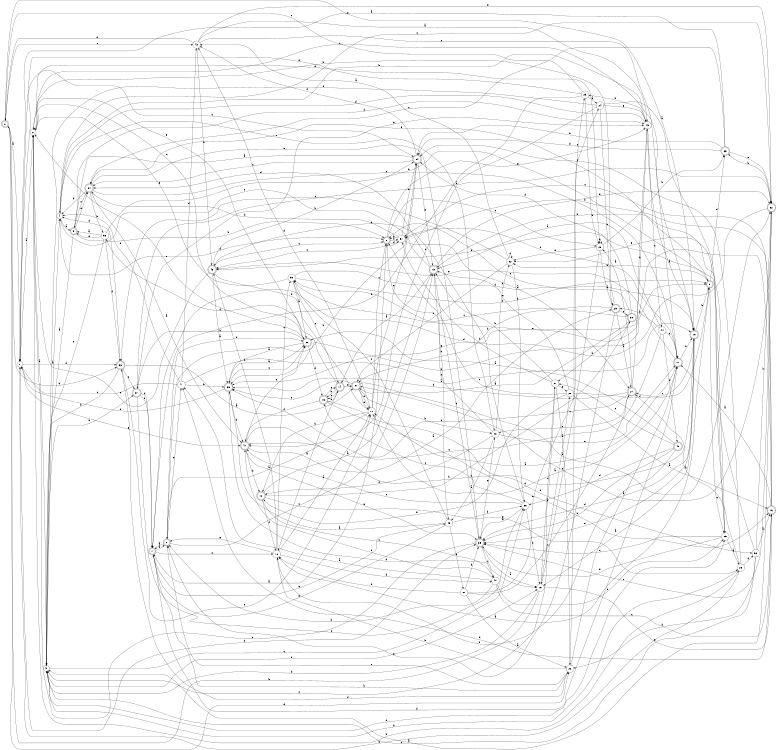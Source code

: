 digraph n47_10 {
__start0 [label="" shape="none"];

rankdir=LR;
size="8,5";

s0 [style="rounded,filled", color="black", fillcolor="white" shape="doublecircle", label="0"];
s1 [style="filled", color="black", fillcolor="white" shape="circle", label="1"];
s2 [style="filled", color="black", fillcolor="white" shape="circle", label="2"];
s3 [style="filled", color="black", fillcolor="white" shape="circle", label="3"];
s4 [style="filled", color="black", fillcolor="white" shape="circle", label="4"];
s5 [style="rounded,filled", color="black", fillcolor="white" shape="doublecircle", label="5"];
s6 [style="rounded,filled", color="black", fillcolor="white" shape="doublecircle", label="6"];
s7 [style="rounded,filled", color="black", fillcolor="white" shape="doublecircle", label="7"];
s8 [style="rounded,filled", color="black", fillcolor="white" shape="doublecircle", label="8"];
s9 [style="rounded,filled", color="black", fillcolor="white" shape="doublecircle", label="9"];
s10 [style="filled", color="black", fillcolor="white" shape="circle", label="10"];
s11 [style="filled", color="black", fillcolor="white" shape="circle", label="11"];
s12 [style="rounded,filled", color="black", fillcolor="white" shape="doublecircle", label="12"];
s13 [style="rounded,filled", color="black", fillcolor="white" shape="doublecircle", label="13"];
s14 [style="rounded,filled", color="black", fillcolor="white" shape="doublecircle", label="14"];
s15 [style="rounded,filled", color="black", fillcolor="white" shape="doublecircle", label="15"];
s16 [style="rounded,filled", color="black", fillcolor="white" shape="doublecircle", label="16"];
s17 [style="rounded,filled", color="black", fillcolor="white" shape="doublecircle", label="17"];
s18 [style="rounded,filled", color="black", fillcolor="white" shape="doublecircle", label="18"];
s19 [style="filled", color="black", fillcolor="white" shape="circle", label="19"];
s20 [style="filled", color="black", fillcolor="white" shape="circle", label="20"];
s21 [style="filled", color="black", fillcolor="white" shape="circle", label="21"];
s22 [style="filled", color="black", fillcolor="white" shape="circle", label="22"];
s23 [style="filled", color="black", fillcolor="white" shape="circle", label="23"];
s24 [style="filled", color="black", fillcolor="white" shape="circle", label="24"];
s25 [style="filled", color="black", fillcolor="white" shape="circle", label="25"];
s26 [style="filled", color="black", fillcolor="white" shape="circle", label="26"];
s27 [style="rounded,filled", color="black", fillcolor="white" shape="doublecircle", label="27"];
s28 [style="filled", color="black", fillcolor="white" shape="circle", label="28"];
s29 [style="rounded,filled", color="black", fillcolor="white" shape="doublecircle", label="29"];
s30 [style="rounded,filled", color="black", fillcolor="white" shape="doublecircle", label="30"];
s31 [style="rounded,filled", color="black", fillcolor="white" shape="doublecircle", label="31"];
s32 [style="rounded,filled", color="black", fillcolor="white" shape="doublecircle", label="32"];
s33 [style="rounded,filled", color="black", fillcolor="white" shape="doublecircle", label="33"];
s34 [style="rounded,filled", color="black", fillcolor="white" shape="doublecircle", label="34"];
s35 [style="rounded,filled", color="black", fillcolor="white" shape="doublecircle", label="35"];
s36 [style="rounded,filled", color="black", fillcolor="white" shape="doublecircle", label="36"];
s37 [style="rounded,filled", color="black", fillcolor="white" shape="doublecircle", label="37"];
s38 [style="filled", color="black", fillcolor="white" shape="circle", label="38"];
s39 [style="rounded,filled", color="black", fillcolor="white" shape="doublecircle", label="39"];
s40 [style="filled", color="black", fillcolor="white" shape="circle", label="40"];
s41 [style="filled", color="black", fillcolor="white" shape="circle", label="41"];
s42 [style="filled", color="black", fillcolor="white" shape="circle", label="42"];
s43 [style="filled", color="black", fillcolor="white" shape="circle", label="43"];
s44 [style="filled", color="black", fillcolor="white" shape="circle", label="44"];
s45 [style="rounded,filled", color="black", fillcolor="white" shape="doublecircle", label="45"];
s46 [style="rounded,filled", color="black", fillcolor="white" shape="doublecircle", label="46"];
s47 [style="rounded,filled", color="black", fillcolor="white" shape="doublecircle", label="47"];
s48 [style="filled", color="black", fillcolor="white" shape="circle", label="48"];
s49 [style="filled", color="black", fillcolor="white" shape="circle", label="49"];
s50 [style="filled", color="black", fillcolor="white" shape="circle", label="50"];
s51 [style="filled", color="black", fillcolor="white" shape="circle", label="51"];
s52 [style="filled", color="black", fillcolor="white" shape="circle", label="52"];
s53 [style="rounded,filled", color="black", fillcolor="white" shape="doublecircle", label="53"];
s54 [style="rounded,filled", color="black", fillcolor="white" shape="doublecircle", label="54"];
s55 [style="filled", color="black", fillcolor="white" shape="circle", label="55"];
s56 [style="filled", color="black", fillcolor="white" shape="circle", label="56"];
s57 [style="filled", color="black", fillcolor="white" shape="circle", label="57"];
s0 -> s1 [label="a"];
s0 -> s53 [label="b"];
s0 -> s42 [label="c"];
s0 -> s22 [label="d"];
s0 -> s18 [label="e"];
s1 -> s2 [label="a"];
s1 -> s39 [label="b"];
s1 -> s34 [label="c"];
s1 -> s53 [label="d"];
s1 -> s47 [label="e"];
s2 -> s3 [label="a"];
s2 -> s26 [label="b"];
s2 -> s43 [label="c"];
s2 -> s28 [label="d"];
s2 -> s36 [label="e"];
s3 -> s4 [label="a"];
s3 -> s19 [label="b"];
s3 -> s38 [label="c"];
s3 -> s25 [label="d"];
s3 -> s37 [label="e"];
s4 -> s5 [label="a"];
s4 -> s18 [label="b"];
s4 -> s32 [label="c"];
s4 -> s6 [label="d"];
s4 -> s48 [label="e"];
s5 -> s3 [label="a"];
s5 -> s6 [label="b"];
s5 -> s54 [label="c"];
s5 -> s43 [label="d"];
s5 -> s54 [label="e"];
s6 -> s7 [label="a"];
s6 -> s57 [label="b"];
s6 -> s28 [label="c"];
s6 -> s57 [label="d"];
s6 -> s43 [label="e"];
s7 -> s8 [label="a"];
s7 -> s22 [label="b"];
s7 -> s10 [label="c"];
s7 -> s17 [label="d"];
s7 -> s49 [label="e"];
s8 -> s7 [label="a"];
s8 -> s9 [label="b"];
s8 -> s13 [label="c"];
s8 -> s36 [label="d"];
s8 -> s41 [label="e"];
s9 -> s10 [label="a"];
s9 -> s52 [label="b"];
s9 -> s25 [label="c"];
s9 -> s33 [label="d"];
s9 -> s54 [label="e"];
s10 -> s11 [label="a"];
s10 -> s46 [label="b"];
s10 -> s50 [label="c"];
s10 -> s40 [label="d"];
s10 -> s8 [label="e"];
s11 -> s8 [label="a"];
s11 -> s12 [label="b"];
s11 -> s6 [label="c"];
s11 -> s42 [label="d"];
s11 -> s34 [label="e"];
s12 -> s13 [label="a"];
s12 -> s30 [label="b"];
s12 -> s40 [label="c"];
s12 -> s10 [label="d"];
s12 -> s26 [label="e"];
s13 -> s14 [label="a"];
s13 -> s49 [label="b"];
s13 -> s4 [label="c"];
s13 -> s54 [label="d"];
s13 -> s32 [label="e"];
s14 -> s10 [label="a"];
s14 -> s15 [label="b"];
s14 -> s15 [label="c"];
s14 -> s55 [label="d"];
s14 -> s31 [label="e"];
s15 -> s16 [label="a"];
s15 -> s14 [label="b"];
s15 -> s14 [label="c"];
s15 -> s47 [label="d"];
s15 -> s56 [label="e"];
s16 -> s17 [label="a"];
s16 -> s57 [label="b"];
s16 -> s57 [label="c"];
s16 -> s41 [label="d"];
s16 -> s50 [label="e"];
s17 -> s11 [label="a"];
s17 -> s18 [label="b"];
s17 -> s57 [label="c"];
s17 -> s11 [label="d"];
s17 -> s46 [label="e"];
s18 -> s19 [label="a"];
s18 -> s9 [label="b"];
s18 -> s27 [label="c"];
s18 -> s39 [label="d"];
s18 -> s39 [label="e"];
s19 -> s20 [label="a"];
s19 -> s0 [label="b"];
s19 -> s21 [label="c"];
s19 -> s3 [label="d"];
s19 -> s16 [label="e"];
s20 -> s16 [label="a"];
s20 -> s12 [label="b"];
s20 -> s6 [label="c"];
s20 -> s9 [label="d"];
s20 -> s13 [label="e"];
s21 -> s22 [label="a"];
s21 -> s13 [label="b"];
s21 -> s3 [label="c"];
s21 -> s57 [label="d"];
s21 -> s20 [label="e"];
s22 -> s17 [label="a"];
s22 -> s10 [label="b"];
s22 -> s23 [label="c"];
s22 -> s53 [label="d"];
s22 -> s8 [label="e"];
s23 -> s24 [label="a"];
s23 -> s28 [label="b"];
s23 -> s0 [label="c"];
s23 -> s7 [label="d"];
s23 -> s1 [label="e"];
s24 -> s25 [label="a"];
s24 -> s29 [label="b"];
s24 -> s47 [label="c"];
s24 -> s3 [label="d"];
s24 -> s43 [label="e"];
s25 -> s26 [label="a"];
s25 -> s13 [label="b"];
s25 -> s39 [label="c"];
s25 -> s46 [label="d"];
s25 -> s39 [label="e"];
s26 -> s27 [label="a"];
s26 -> s3 [label="b"];
s26 -> s34 [label="c"];
s26 -> s56 [label="d"];
s26 -> s1 [label="e"];
s27 -> s28 [label="a"];
s27 -> s43 [label="b"];
s27 -> s48 [label="c"];
s27 -> s35 [label="d"];
s27 -> s47 [label="e"];
s28 -> s29 [label="a"];
s28 -> s33 [label="b"];
s28 -> s19 [label="c"];
s28 -> s52 [label="d"];
s28 -> s28 [label="e"];
s29 -> s27 [label="a"];
s29 -> s2 [label="b"];
s29 -> s30 [label="c"];
s29 -> s31 [label="d"];
s29 -> s8 [label="e"];
s30 -> s31 [label="a"];
s30 -> s21 [label="b"];
s30 -> s50 [label="c"];
s30 -> s34 [label="d"];
s30 -> s6 [label="e"];
s31 -> s32 [label="a"];
s31 -> s48 [label="b"];
s31 -> s35 [label="c"];
s31 -> s11 [label="d"];
s31 -> s11 [label="e"];
s32 -> s3 [label="a"];
s32 -> s33 [label="b"];
s32 -> s31 [label="c"];
s32 -> s7 [label="d"];
s32 -> s39 [label="e"];
s33 -> s1 [label="a"];
s33 -> s34 [label="b"];
s33 -> s54 [label="c"];
s33 -> s34 [label="d"];
s33 -> s32 [label="e"];
s34 -> s5 [label="a"];
s34 -> s35 [label="b"];
s34 -> s54 [label="c"];
s34 -> s42 [label="d"];
s34 -> s13 [label="e"];
s35 -> s36 [label="a"];
s35 -> s19 [label="b"];
s35 -> s36 [label="c"];
s35 -> s47 [label="d"];
s35 -> s1 [label="e"];
s36 -> s35 [label="a"];
s36 -> s37 [label="b"];
s36 -> s2 [label="c"];
s36 -> s15 [label="d"];
s36 -> s2 [label="e"];
s37 -> s32 [label="a"];
s37 -> s7 [label="b"];
s37 -> s38 [label="c"];
s37 -> s7 [label="d"];
s37 -> s43 [label="e"];
s38 -> s39 [label="a"];
s38 -> s46 [label="b"];
s38 -> s15 [label="c"];
s38 -> s19 [label="d"];
s38 -> s47 [label="e"];
s39 -> s19 [label="a"];
s39 -> s2 [label="b"];
s39 -> s40 [label="c"];
s39 -> s13 [label="d"];
s39 -> s48 [label="e"];
s40 -> s41 [label="a"];
s40 -> s8 [label="b"];
s40 -> s16 [label="c"];
s40 -> s25 [label="d"];
s40 -> s47 [label="e"];
s41 -> s18 [label="a"];
s41 -> s35 [label="b"];
s41 -> s1 [label="c"];
s41 -> s42 [label="d"];
s41 -> s4 [label="e"];
s42 -> s43 [label="a"];
s42 -> s46 [label="b"];
s42 -> s17 [label="c"];
s42 -> s0 [label="d"];
s42 -> s32 [label="e"];
s43 -> s18 [label="a"];
s43 -> s23 [label="b"];
s43 -> s44 [label="c"];
s43 -> s4 [label="d"];
s43 -> s35 [label="e"];
s44 -> s13 [label="a"];
s44 -> s29 [label="b"];
s44 -> s35 [label="c"];
s44 -> s45 [label="d"];
s44 -> s17 [label="e"];
s45 -> s36 [label="a"];
s45 -> s39 [label="b"];
s45 -> s21 [label="c"];
s45 -> s38 [label="d"];
s45 -> s10 [label="e"];
s46 -> s35 [label="a"];
s46 -> s34 [label="b"];
s46 -> s6 [label="c"];
s46 -> s11 [label="d"];
s46 -> s2 [label="e"];
s47 -> s29 [label="a"];
s47 -> s18 [label="b"];
s47 -> s36 [label="c"];
s47 -> s12 [label="d"];
s47 -> s39 [label="e"];
s48 -> s49 [label="a"];
s48 -> s52 [label="b"];
s48 -> s6 [label="c"];
s48 -> s12 [label="d"];
s48 -> s17 [label="e"];
s49 -> s35 [label="a"];
s49 -> s38 [label="b"];
s49 -> s50 [label="c"];
s49 -> s51 [label="d"];
s49 -> s7 [label="e"];
s50 -> s36 [label="a"];
s50 -> s9 [label="b"];
s50 -> s14 [label="c"];
s50 -> s18 [label="d"];
s50 -> s2 [label="e"];
s51 -> s22 [label="a"];
s51 -> s10 [label="b"];
s51 -> s27 [label="c"];
s51 -> s39 [label="d"];
s51 -> s24 [label="e"];
s52 -> s42 [label="a"];
s52 -> s38 [label="b"];
s52 -> s53 [label="c"];
s52 -> s52 [label="d"];
s52 -> s31 [label="e"];
s53 -> s31 [label="a"];
s53 -> s3 [label="b"];
s53 -> s37 [label="c"];
s53 -> s4 [label="d"];
s53 -> s11 [label="e"];
s54 -> s47 [label="a"];
s54 -> s55 [label="b"];
s54 -> s17 [label="c"];
s54 -> s4 [label="d"];
s54 -> s39 [label="e"];
s55 -> s5 [label="a"];
s55 -> s9 [label="b"];
s55 -> s3 [label="c"];
s55 -> s53 [label="d"];
s55 -> s5 [label="e"];
s56 -> s16 [label="a"];
s56 -> s32 [label="b"];
s56 -> s3 [label="c"];
s56 -> s22 [label="d"];
s56 -> s52 [label="e"];
s57 -> s27 [label="a"];
s57 -> s6 [label="b"];
s57 -> s46 [label="c"];
s57 -> s54 [label="d"];
s57 -> s34 [label="e"];

}